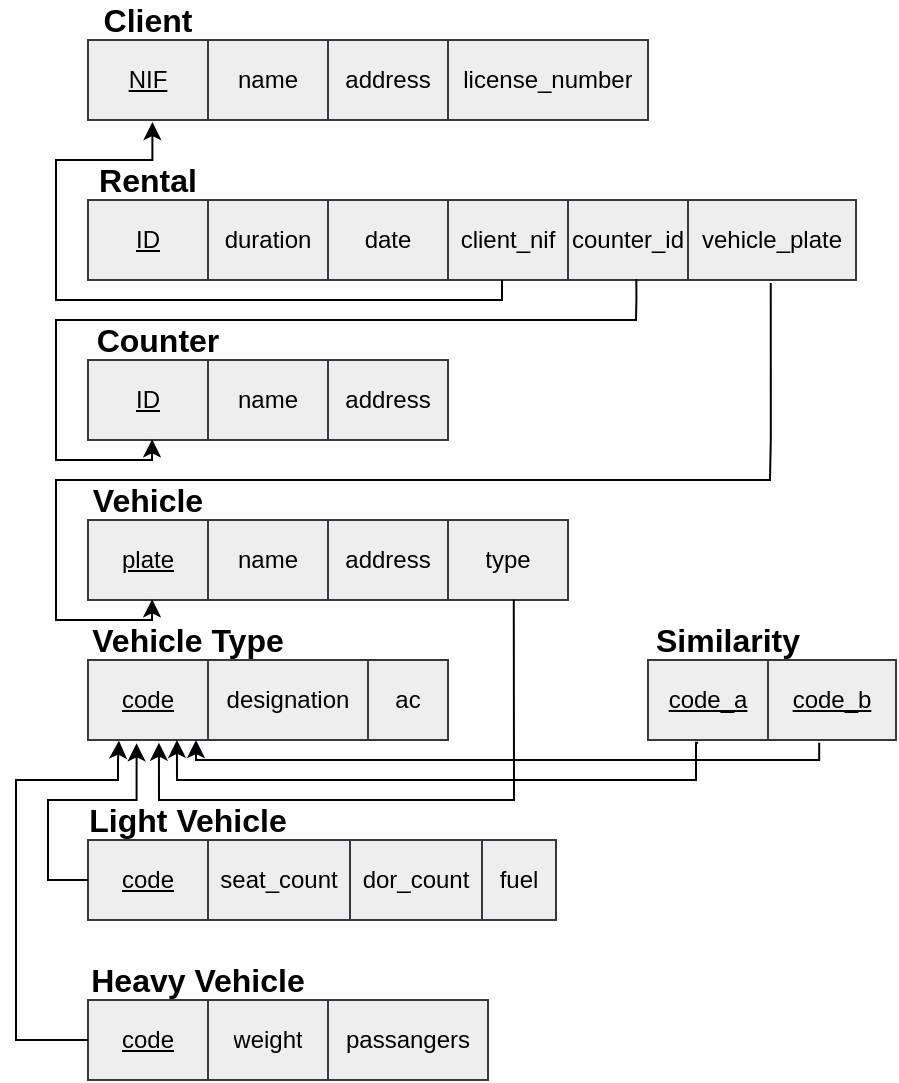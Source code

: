 <mxfile version="14.5.1" type="device"><diagram id="REoLFb0Vc1vqyLJ6shKC" name="Page-1"><mxGraphModel dx="981" dy="579" grid="1" gridSize="10" guides="1" tooltips="1" connect="1" arrows="1" fold="1" page="1" pageScale="1" pageWidth="827" pageHeight="600" math="0" shadow="0"><root><mxCell id="0"/><mxCell id="1" parent="0"/><mxCell id="9D8D35cCnfUQnK6-M_96-13" value="" style="shape=table;html=1;whiteSpace=wrap;startSize=0;container=1;collapsible=0;childLayout=tableLayout;fillColor=#eeeeee;strokeColor=#36393d;" vertex="1" parent="1"><mxGeometry x="276" y="40" width="280" height="40" as="geometry"/></mxCell><mxCell id="9D8D35cCnfUQnK6-M_96-14" value="" style="shape=partialRectangle;html=1;whiteSpace=wrap;collapsible=0;dropTarget=0;pointerEvents=0;fillColor=none;top=0;left=0;bottom=0;right=0;points=[[0,0.5],[1,0.5]];portConstraint=eastwest;" vertex="1" parent="9D8D35cCnfUQnK6-M_96-13"><mxGeometry width="280" height="40" as="geometry"/></mxCell><mxCell id="9D8D35cCnfUQnK6-M_96-15" value="&lt;u&gt;NIF&lt;/u&gt;" style="shape=partialRectangle;html=1;whiteSpace=wrap;connectable=0;fillColor=none;top=0;left=0;bottom=0;right=0;overflow=hidden;" vertex="1" parent="9D8D35cCnfUQnK6-M_96-14"><mxGeometry width="60" height="40" as="geometry"/></mxCell><mxCell id="9D8D35cCnfUQnK6-M_96-16" value="name" style="shape=partialRectangle;html=1;whiteSpace=wrap;connectable=0;fillColor=none;top=0;left=0;bottom=0;right=0;overflow=hidden;" vertex="1" parent="9D8D35cCnfUQnK6-M_96-14"><mxGeometry x="60" width="60" height="40" as="geometry"/></mxCell><mxCell id="9D8D35cCnfUQnK6-M_96-17" value="address" style="shape=partialRectangle;html=1;whiteSpace=wrap;connectable=0;fillColor=none;top=0;left=0;bottom=0;right=0;overflow=hidden;" vertex="1" parent="9D8D35cCnfUQnK6-M_96-14"><mxGeometry x="120" width="60" height="40" as="geometry"/></mxCell><mxCell id="9D8D35cCnfUQnK6-M_96-68" value="license_number" style="shape=partialRectangle;html=1;whiteSpace=wrap;connectable=0;fillColor=none;top=0;left=0;bottom=0;right=0;overflow=hidden;" vertex="1" parent="9D8D35cCnfUQnK6-M_96-14"><mxGeometry x="180" width="100" height="40" as="geometry"/></mxCell><mxCell id="9D8D35cCnfUQnK6-M_96-66" value="&lt;b&gt;&lt;font style=&quot;font-size: 16px&quot;&gt;Client&lt;/font&gt;&lt;/b&gt;" style="text;html=1;strokeColor=none;fillColor=none;align=center;verticalAlign=middle;whiteSpace=wrap;rounded=0;" vertex="1" parent="1"><mxGeometry x="276" y="20" width="60" height="20" as="geometry"/></mxCell><mxCell id="9D8D35cCnfUQnK6-M_96-69" value="" style="shape=table;html=1;whiteSpace=wrap;startSize=0;container=1;collapsible=0;childLayout=tableLayout;fillColor=#eeeeee;strokeColor=#36393d;" vertex="1" parent="1"><mxGeometry x="276" y="120" width="384" height="40" as="geometry"/></mxCell><mxCell id="9D8D35cCnfUQnK6-M_96-70" value="" style="shape=partialRectangle;html=1;whiteSpace=wrap;collapsible=0;dropTarget=0;pointerEvents=0;fillColor=none;top=0;left=0;bottom=0;right=0;points=[[0,0.5],[1,0.5]];portConstraint=eastwest;" vertex="1" parent="9D8D35cCnfUQnK6-M_96-69"><mxGeometry width="384" height="40" as="geometry"/></mxCell><mxCell id="9D8D35cCnfUQnK6-M_96-71" value="&lt;u&gt;ID&lt;/u&gt;" style="shape=partialRectangle;html=1;whiteSpace=wrap;connectable=0;fillColor=none;top=0;left=0;bottom=0;right=0;overflow=hidden;" vertex="1" parent="9D8D35cCnfUQnK6-M_96-70"><mxGeometry width="60" height="40" as="geometry"/></mxCell><mxCell id="9D8D35cCnfUQnK6-M_96-72" value="duration" style="shape=partialRectangle;html=1;whiteSpace=wrap;connectable=0;fillColor=none;top=0;left=0;bottom=0;right=0;overflow=hidden;" vertex="1" parent="9D8D35cCnfUQnK6-M_96-70"><mxGeometry x="60" width="60" height="40" as="geometry"/></mxCell><mxCell id="9D8D35cCnfUQnK6-M_96-73" value="date" style="shape=partialRectangle;html=1;whiteSpace=wrap;connectable=0;fillColor=none;top=0;left=0;bottom=0;right=0;overflow=hidden;" vertex="1" parent="9D8D35cCnfUQnK6-M_96-70"><mxGeometry x="120" width="60" height="40" as="geometry"/></mxCell><mxCell id="9D8D35cCnfUQnK6-M_96-113" value="client_nif" style="shape=partialRectangle;html=1;whiteSpace=wrap;connectable=0;fillColor=none;top=0;left=0;bottom=0;right=0;overflow=hidden;" vertex="1" parent="9D8D35cCnfUQnK6-M_96-70"><mxGeometry x="180" width="60" height="40" as="geometry"/></mxCell><mxCell id="9D8D35cCnfUQnK6-M_96-115" value="counter_id" style="shape=partialRectangle;html=1;whiteSpace=wrap;connectable=0;fillColor=none;top=0;left=0;bottom=0;right=0;overflow=hidden;" vertex="1" parent="9D8D35cCnfUQnK6-M_96-70"><mxGeometry x="240" width="60" height="40" as="geometry"/></mxCell><mxCell id="9D8D35cCnfUQnK6-M_96-117" value="vehicle_plate" style="shape=partialRectangle;html=1;whiteSpace=wrap;connectable=0;fillColor=none;top=0;left=0;bottom=0;right=0;overflow=hidden;" vertex="1" parent="9D8D35cCnfUQnK6-M_96-70"><mxGeometry x="300" width="84" height="40" as="geometry"/></mxCell><mxCell id="9D8D35cCnfUQnK6-M_96-75" value="&lt;span style=&quot;font-size: 16px&quot;&gt;&lt;b&gt;Rental&lt;/b&gt;&lt;/span&gt;" style="text;html=1;strokeColor=none;fillColor=none;align=center;verticalAlign=middle;whiteSpace=wrap;rounded=0;" vertex="1" parent="1"><mxGeometry x="276" y="100" width="60" height="20" as="geometry"/></mxCell><mxCell id="9D8D35cCnfUQnK6-M_96-76" value="" style="shape=table;html=1;whiteSpace=wrap;startSize=0;container=1;collapsible=0;childLayout=tableLayout;fillColor=#eeeeee;strokeColor=#36393d;" vertex="1" parent="1"><mxGeometry x="276" y="200" width="180" height="40" as="geometry"/></mxCell><mxCell id="9D8D35cCnfUQnK6-M_96-77" value="" style="shape=partialRectangle;html=1;whiteSpace=wrap;collapsible=0;dropTarget=0;pointerEvents=0;fillColor=none;top=0;left=0;bottom=0;right=0;points=[[0,0.5],[1,0.5]];portConstraint=eastwest;" vertex="1" parent="9D8D35cCnfUQnK6-M_96-76"><mxGeometry width="180" height="40" as="geometry"/></mxCell><mxCell id="9D8D35cCnfUQnK6-M_96-78" value="&lt;u&gt;ID&lt;/u&gt;" style="shape=partialRectangle;html=1;whiteSpace=wrap;connectable=0;fillColor=none;top=0;left=0;bottom=0;right=0;overflow=hidden;" vertex="1" parent="9D8D35cCnfUQnK6-M_96-77"><mxGeometry width="60" height="40" as="geometry"/></mxCell><mxCell id="9D8D35cCnfUQnK6-M_96-79" value="name" style="shape=partialRectangle;html=1;whiteSpace=wrap;connectable=0;fillColor=none;top=0;left=0;bottom=0;right=0;overflow=hidden;" vertex="1" parent="9D8D35cCnfUQnK6-M_96-77"><mxGeometry x="60" width="60" height="40" as="geometry"/></mxCell><mxCell id="9D8D35cCnfUQnK6-M_96-80" value="address" style="shape=partialRectangle;html=1;whiteSpace=wrap;connectable=0;fillColor=none;top=0;left=0;bottom=0;right=0;overflow=hidden;" vertex="1" parent="9D8D35cCnfUQnK6-M_96-77"><mxGeometry x="120" width="60" height="40" as="geometry"/></mxCell><mxCell id="9D8D35cCnfUQnK6-M_96-81" value="&lt;span style=&quot;font-size: 16px&quot;&gt;&lt;b&gt;Counter&lt;/b&gt;&lt;/span&gt;" style="text;html=1;strokeColor=none;fillColor=none;align=center;verticalAlign=middle;whiteSpace=wrap;rounded=0;" vertex="1" parent="1"><mxGeometry x="276" y="180" width="70" height="20" as="geometry"/></mxCell><mxCell id="9D8D35cCnfUQnK6-M_96-83" value="" style="shape=table;html=1;whiteSpace=wrap;startSize=0;container=1;collapsible=0;childLayout=tableLayout;fillColor=#eeeeee;strokeColor=#36393d;" vertex="1" parent="1"><mxGeometry x="276" y="280" width="240" height="40" as="geometry"/></mxCell><mxCell id="9D8D35cCnfUQnK6-M_96-84" value="" style="shape=partialRectangle;html=1;whiteSpace=wrap;collapsible=0;dropTarget=0;pointerEvents=0;fillColor=none;top=0;left=0;bottom=0;right=0;points=[[0,0.5],[1,0.5]];portConstraint=eastwest;" vertex="1" parent="9D8D35cCnfUQnK6-M_96-83"><mxGeometry width="240" height="40" as="geometry"/></mxCell><mxCell id="9D8D35cCnfUQnK6-M_96-85" value="&lt;u&gt;plate&lt;/u&gt;" style="shape=partialRectangle;html=1;whiteSpace=wrap;connectable=0;fillColor=none;top=0;left=0;bottom=0;right=0;overflow=hidden;" vertex="1" parent="9D8D35cCnfUQnK6-M_96-84"><mxGeometry width="60" height="40" as="geometry"/></mxCell><mxCell id="9D8D35cCnfUQnK6-M_96-86" value="name" style="shape=partialRectangle;html=1;whiteSpace=wrap;connectable=0;fillColor=none;top=0;left=0;bottom=0;right=0;overflow=hidden;" vertex="1" parent="9D8D35cCnfUQnK6-M_96-84"><mxGeometry x="60" width="60" height="40" as="geometry"/></mxCell><mxCell id="9D8D35cCnfUQnK6-M_96-87" value="address" style="shape=partialRectangle;html=1;whiteSpace=wrap;connectable=0;fillColor=none;top=0;left=0;bottom=0;right=0;overflow=hidden;" vertex="1" parent="9D8D35cCnfUQnK6-M_96-84"><mxGeometry x="120" width="60" height="40" as="geometry"/></mxCell><mxCell id="9D8D35cCnfUQnK6-M_96-120" value="type" style="shape=partialRectangle;html=1;whiteSpace=wrap;connectable=0;fillColor=none;top=0;left=0;bottom=0;right=0;overflow=hidden;" vertex="1" parent="9D8D35cCnfUQnK6-M_96-84"><mxGeometry x="180" width="60" height="40" as="geometry"/></mxCell><mxCell id="9D8D35cCnfUQnK6-M_96-88" value="&lt;span style=&quot;font-size: 16px&quot;&gt;&lt;b&gt;Vehicle&lt;/b&gt;&lt;/span&gt;" style="text;html=1;strokeColor=none;fillColor=none;align=center;verticalAlign=middle;whiteSpace=wrap;rounded=0;" vertex="1" parent="1"><mxGeometry x="276" y="260" width="60" height="20" as="geometry"/></mxCell><mxCell id="9D8D35cCnfUQnK6-M_96-89" value="" style="shape=table;html=1;whiteSpace=wrap;startSize=0;container=1;collapsible=0;childLayout=tableLayout;fillColor=#eeeeee;strokeColor=#36393d;" vertex="1" parent="1"><mxGeometry x="276" y="350" width="180" height="40" as="geometry"/></mxCell><mxCell id="9D8D35cCnfUQnK6-M_96-90" value="" style="shape=partialRectangle;html=1;whiteSpace=wrap;collapsible=0;dropTarget=0;pointerEvents=0;fillColor=none;top=0;left=0;bottom=0;right=0;points=[[0,0.5],[1,0.5]];portConstraint=eastwest;" vertex="1" parent="9D8D35cCnfUQnK6-M_96-89"><mxGeometry width="180" height="40" as="geometry"/></mxCell><mxCell id="9D8D35cCnfUQnK6-M_96-91" value="&lt;u&gt;code&lt;/u&gt;" style="shape=partialRectangle;html=1;whiteSpace=wrap;connectable=0;fillColor=none;top=0;left=0;bottom=0;right=0;overflow=hidden;" vertex="1" parent="9D8D35cCnfUQnK6-M_96-90"><mxGeometry width="60" height="40" as="geometry"/></mxCell><mxCell id="9D8D35cCnfUQnK6-M_96-92" value="designation" style="shape=partialRectangle;html=1;whiteSpace=wrap;connectable=0;fillColor=none;top=0;left=0;bottom=0;right=0;overflow=hidden;" vertex="1" parent="9D8D35cCnfUQnK6-M_96-90"><mxGeometry x="60" width="80" height="40" as="geometry"/></mxCell><mxCell id="9D8D35cCnfUQnK6-M_96-93" value="ac" style="shape=partialRectangle;html=1;whiteSpace=wrap;connectable=0;fillColor=none;top=0;left=0;bottom=0;right=0;overflow=hidden;" vertex="1" parent="9D8D35cCnfUQnK6-M_96-90"><mxGeometry x="140" width="40" height="40" as="geometry"/></mxCell><mxCell id="9D8D35cCnfUQnK6-M_96-94" value="&lt;span style=&quot;font-size: 16px&quot;&gt;&lt;b&gt;Vehicle Type&lt;/b&gt;&lt;/span&gt;" style="text;html=1;strokeColor=none;fillColor=none;align=center;verticalAlign=middle;whiteSpace=wrap;rounded=0;" vertex="1" parent="1"><mxGeometry x="276" y="330" width="100" height="20" as="geometry"/></mxCell><mxCell id="9D8D35cCnfUQnK6-M_96-95" value="" style="shape=table;html=1;whiteSpace=wrap;startSize=0;container=1;collapsible=0;childLayout=tableLayout;fillColor=#eeeeee;strokeColor=#36393d;" vertex="1" parent="1"><mxGeometry x="276" y="440" width="234" height="40" as="geometry"/></mxCell><mxCell id="9D8D35cCnfUQnK6-M_96-96" value="" style="shape=partialRectangle;html=1;whiteSpace=wrap;collapsible=0;dropTarget=0;pointerEvents=0;fillColor=none;top=0;left=0;bottom=0;right=0;points=[[0,0.5],[1,0.5]];portConstraint=eastwest;" vertex="1" parent="9D8D35cCnfUQnK6-M_96-95"><mxGeometry width="234" height="40" as="geometry"/></mxCell><mxCell id="9D8D35cCnfUQnK6-M_96-107" value="&lt;u&gt;code&lt;/u&gt;" style="shape=partialRectangle;html=1;whiteSpace=wrap;connectable=0;fillColor=none;top=0;left=0;bottom=0;right=0;overflow=hidden;" vertex="1" parent="9D8D35cCnfUQnK6-M_96-96"><mxGeometry width="60" height="40" as="geometry"/></mxCell><mxCell id="9D8D35cCnfUQnK6-M_96-97" value="&lt;span&gt;seat_count&lt;/span&gt;" style="shape=partialRectangle;html=1;whiteSpace=wrap;connectable=0;fillColor=none;top=0;left=0;bottom=0;right=0;overflow=hidden;fontStyle=0" vertex="1" parent="9D8D35cCnfUQnK6-M_96-96"><mxGeometry x="60" width="71" height="40" as="geometry"/></mxCell><mxCell id="9D8D35cCnfUQnK6-M_96-98" value="dor_count" style="shape=partialRectangle;html=1;whiteSpace=wrap;connectable=0;fillColor=none;top=0;left=0;bottom=0;right=0;overflow=hidden;" vertex="1" parent="9D8D35cCnfUQnK6-M_96-96"><mxGeometry x="131" width="66" height="40" as="geometry"/></mxCell><mxCell id="9D8D35cCnfUQnK6-M_96-99" value="fuel" style="shape=partialRectangle;html=1;whiteSpace=wrap;connectable=0;fillColor=none;top=0;left=0;bottom=0;right=0;overflow=hidden;" vertex="1" parent="9D8D35cCnfUQnK6-M_96-96"><mxGeometry x="197" width="37" height="40" as="geometry"/></mxCell><mxCell id="9D8D35cCnfUQnK6-M_96-100" value="&lt;span style=&quot;font-size: 16px&quot;&gt;&lt;b&gt;Light Vehicle&lt;/b&gt;&lt;/span&gt;" style="text;html=1;strokeColor=none;fillColor=none;align=center;verticalAlign=middle;whiteSpace=wrap;rounded=0;" vertex="1" parent="1"><mxGeometry x="271" y="420" width="110" height="20" as="geometry"/></mxCell><mxCell id="9D8D35cCnfUQnK6-M_96-101" value="" style="shape=table;html=1;whiteSpace=wrap;startSize=0;container=1;collapsible=0;childLayout=tableLayout;fillColor=#eeeeee;strokeColor=#36393d;" vertex="1" parent="1"><mxGeometry x="276" y="520" width="200" height="40" as="geometry"/></mxCell><mxCell id="9D8D35cCnfUQnK6-M_96-102" value="" style="shape=partialRectangle;html=1;whiteSpace=wrap;collapsible=0;dropTarget=0;pointerEvents=0;fillColor=none;top=0;left=0;bottom=0;right=0;points=[[0,0.5],[1,0.5]];portConstraint=eastwest;" vertex="1" parent="9D8D35cCnfUQnK6-M_96-101"><mxGeometry width="200" height="40" as="geometry"/></mxCell><mxCell id="9D8D35cCnfUQnK6-M_96-108" value="&lt;u&gt;code&lt;/u&gt;" style="shape=partialRectangle;html=1;whiteSpace=wrap;connectable=0;fillColor=none;top=0;left=0;bottom=0;right=0;overflow=hidden;" vertex="1" parent="9D8D35cCnfUQnK6-M_96-102"><mxGeometry width="60" height="40" as="geometry"/></mxCell><mxCell id="9D8D35cCnfUQnK6-M_96-103" value="weight" style="shape=partialRectangle;html=1;whiteSpace=wrap;connectable=0;fillColor=none;top=0;left=0;bottom=0;right=0;overflow=hidden;" vertex="1" parent="9D8D35cCnfUQnK6-M_96-102"><mxGeometry x="60" width="60" height="40" as="geometry"/></mxCell><mxCell id="9D8D35cCnfUQnK6-M_96-104" value="passangers" style="shape=partialRectangle;html=1;whiteSpace=wrap;connectable=0;fillColor=none;top=0;left=0;bottom=0;right=0;overflow=hidden;" vertex="1" parent="9D8D35cCnfUQnK6-M_96-102"><mxGeometry x="120" width="80" height="40" as="geometry"/></mxCell><mxCell id="9D8D35cCnfUQnK6-M_96-106" value="&lt;span style=&quot;font-size: 16px&quot;&gt;&lt;b&gt;Heavy Vehicle&lt;/b&gt;&lt;/span&gt;" style="text;html=1;strokeColor=none;fillColor=none;align=center;verticalAlign=middle;whiteSpace=wrap;rounded=0;" vertex="1" parent="1"><mxGeometry x="276" y="500" width="110" height="20" as="geometry"/></mxCell><mxCell id="9D8D35cCnfUQnK6-M_96-109" style="edgeStyle=orthogonalEdgeStyle;rounded=0;orthogonalLoop=1;jettySize=auto;html=1;exitX=0;exitY=0.5;exitDx=0;exitDy=0;entryX=0.135;entryY=1.042;entryDx=0;entryDy=0;entryPerimeter=0;" edge="1" parent="1" source="9D8D35cCnfUQnK6-M_96-96" target="9D8D35cCnfUQnK6-M_96-90"><mxGeometry relative="1" as="geometry"><mxPoint x="276" y="390" as="targetPoint"/><Array as="points"><mxPoint x="256" y="460"/><mxPoint x="256" y="420"/><mxPoint x="300" y="420"/></Array></mxGeometry></mxCell><mxCell id="9D8D35cCnfUQnK6-M_96-110" style="edgeStyle=orthogonalEdgeStyle;rounded=0;orthogonalLoop=1;jettySize=auto;html=1;exitX=0;exitY=0.5;exitDx=0;exitDy=0;entryX=0.086;entryY=1.008;entryDx=0;entryDy=0;entryPerimeter=0;" edge="1" parent="1" source="9D8D35cCnfUQnK6-M_96-102" target="9D8D35cCnfUQnK6-M_96-90"><mxGeometry relative="1" as="geometry"><mxPoint x="276" y="370" as="targetPoint"/><Array as="points"><mxPoint x="240" y="540"/><mxPoint x="240" y="410"/><mxPoint x="291" y="410"/><mxPoint x="291" y="400"/></Array></mxGeometry></mxCell><mxCell id="9D8D35cCnfUQnK6-M_96-114" value="" style="endArrow=classic;html=1;entryX=0.115;entryY=1.025;entryDx=0;entryDy=0;entryPerimeter=0;edgeStyle=orthogonalEdgeStyle;rounded=0;" edge="1" parent="1" target="9D8D35cCnfUQnK6-M_96-14"><mxGeometry width="50" height="50" relative="1" as="geometry"><mxPoint x="483" y="160" as="sourcePoint"/><mxPoint x="460" y="270" as="targetPoint"/><Array as="points"><mxPoint x="483" y="170"/><mxPoint x="260" y="170"/><mxPoint x="260" y="100"/><mxPoint x="308" y="100"/></Array></mxGeometry></mxCell><mxCell id="9D8D35cCnfUQnK6-M_96-123" value="" style="shape=table;html=1;whiteSpace=wrap;startSize=0;container=1;collapsible=0;childLayout=tableLayout;fillColor=#eeeeee;strokeColor=#36393d;" vertex="1" parent="1"><mxGeometry x="556" y="350" width="124" height="40" as="geometry"/></mxCell><mxCell id="9D8D35cCnfUQnK6-M_96-124" value="" style="shape=partialRectangle;html=1;whiteSpace=wrap;collapsible=0;dropTarget=0;pointerEvents=0;fillColor=none;top=0;left=0;bottom=0;right=0;points=[[0,0.5],[1,0.5]];portConstraint=eastwest;" vertex="1" parent="9D8D35cCnfUQnK6-M_96-123"><mxGeometry width="124" height="40" as="geometry"/></mxCell><mxCell id="9D8D35cCnfUQnK6-M_96-125" value="&lt;u&gt;code_a&lt;/u&gt;" style="shape=partialRectangle;html=1;whiteSpace=wrap;connectable=0;fillColor=none;top=0;left=0;bottom=0;right=0;overflow=hidden;" vertex="1" parent="9D8D35cCnfUQnK6-M_96-124"><mxGeometry width="60" height="40" as="geometry"/></mxCell><mxCell id="9D8D35cCnfUQnK6-M_96-126" value="code_b" style="shape=partialRectangle;html=1;whiteSpace=wrap;connectable=0;fillColor=none;top=0;left=0;bottom=0;right=0;overflow=hidden;fontStyle=4" vertex="1" parent="9D8D35cCnfUQnK6-M_96-124"><mxGeometry x="60" width="64" height="40" as="geometry"/></mxCell><mxCell id="9D8D35cCnfUQnK6-M_96-128" value="&lt;span style=&quot;font-size: 16px&quot;&gt;&lt;b&gt;Similarity&lt;/b&gt;&lt;/span&gt;" style="text;html=1;strokeColor=none;fillColor=none;align=center;verticalAlign=middle;whiteSpace=wrap;rounded=0;" vertex="1" parent="1"><mxGeometry x="556" y="330" width="80" height="20" as="geometry"/></mxCell><mxCell id="9D8D35cCnfUQnK6-M_96-136" value="" style="endArrow=classic;html=1;entryX=0.178;entryY=0.991;entryDx=0;entryDy=0;entryPerimeter=0;edgeStyle=orthogonalEdgeStyle;rounded=0;exitX=0.714;exitY=0.988;exitDx=0;exitDy=0;exitPerimeter=0;" edge="1" parent="1" source="9D8D35cCnfUQnK6-M_96-70" target="9D8D35cCnfUQnK6-M_96-77"><mxGeometry width="50" height="50" relative="1" as="geometry"><mxPoint x="493.0" y="170" as="sourcePoint"/><mxPoint x="318.2" y="91" as="targetPoint"/><Array as="points"><mxPoint x="550" y="170"/><mxPoint x="550" y="180"/><mxPoint x="260" y="180"/><mxPoint x="260" y="250"/><mxPoint x="308" y="250"/></Array></mxGeometry></mxCell><mxCell id="9D8D35cCnfUQnK6-M_96-137" value="" style="endArrow=classic;html=1;entryX=0.178;entryY=0.991;entryDx=0;entryDy=0;entryPerimeter=0;edgeStyle=orthogonalEdgeStyle;rounded=0;exitX=0.889;exitY=1.036;exitDx=0;exitDy=0;exitPerimeter=0;" edge="1" parent="1" source="9D8D35cCnfUQnK6-M_96-70"><mxGeometry width="50" height="50" relative="1" as="geometry"><mxPoint x="550.176" y="239.52" as="sourcePoint"/><mxPoint x="308.04" y="319.64" as="targetPoint"/><Array as="points"><mxPoint x="617" y="240"/><mxPoint x="617" y="260"/><mxPoint x="260" y="260"/><mxPoint x="260" y="330"/><mxPoint x="308" y="330"/></Array></mxGeometry></mxCell><mxCell id="9D8D35cCnfUQnK6-M_96-138" style="edgeStyle=orthogonalEdgeStyle;rounded=0;orthogonalLoop=1;jettySize=auto;html=1;exitX=0.202;exitY=1.034;exitDx=0;exitDy=0;entryX=0.247;entryY=0.999;entryDx=0;entryDy=0;entryPerimeter=0;exitPerimeter=0;" edge="1" parent="1" source="9D8D35cCnfUQnK6-M_96-124" target="9D8D35cCnfUQnK6-M_96-90"><mxGeometry relative="1" as="geometry"><Array as="points"><mxPoint x="580" y="391"/><mxPoint x="580" y="410"/><mxPoint x="321" y="410"/></Array></mxGeometry></mxCell><mxCell id="9D8D35cCnfUQnK6-M_96-139" style="edgeStyle=orthogonalEdgeStyle;rounded=0;orthogonalLoop=1;jettySize=auto;html=1;exitX=0.202;exitY=1.034;exitDx=0;exitDy=0;exitPerimeter=0;" edge="1" parent="1"><mxGeometry relative="1" as="geometry"><mxPoint x="641.588" y="391.4" as="sourcePoint"/><mxPoint x="330" y="390" as="targetPoint"/><Array as="points"><mxPoint x="642" y="400"/><mxPoint x="330" y="400"/></Array></mxGeometry></mxCell><mxCell id="9D8D35cCnfUQnK6-M_96-140" style="edgeStyle=orthogonalEdgeStyle;rounded=0;orthogonalLoop=1;jettySize=auto;html=1;exitX=0.887;exitY=0.996;exitDx=0;exitDy=0;entryX=0.197;entryY=1.034;entryDx=0;entryDy=0;entryPerimeter=0;exitPerimeter=0;" edge="1" parent="1" source="9D8D35cCnfUQnK6-M_96-84" target="9D8D35cCnfUQnK6-M_96-90"><mxGeometry relative="1" as="geometry"><Array as="points"><mxPoint x="489" y="330"/><mxPoint x="489" y="420"/><mxPoint x="312" y="420"/></Array></mxGeometry></mxCell></root></mxGraphModel></diagram></mxfile>